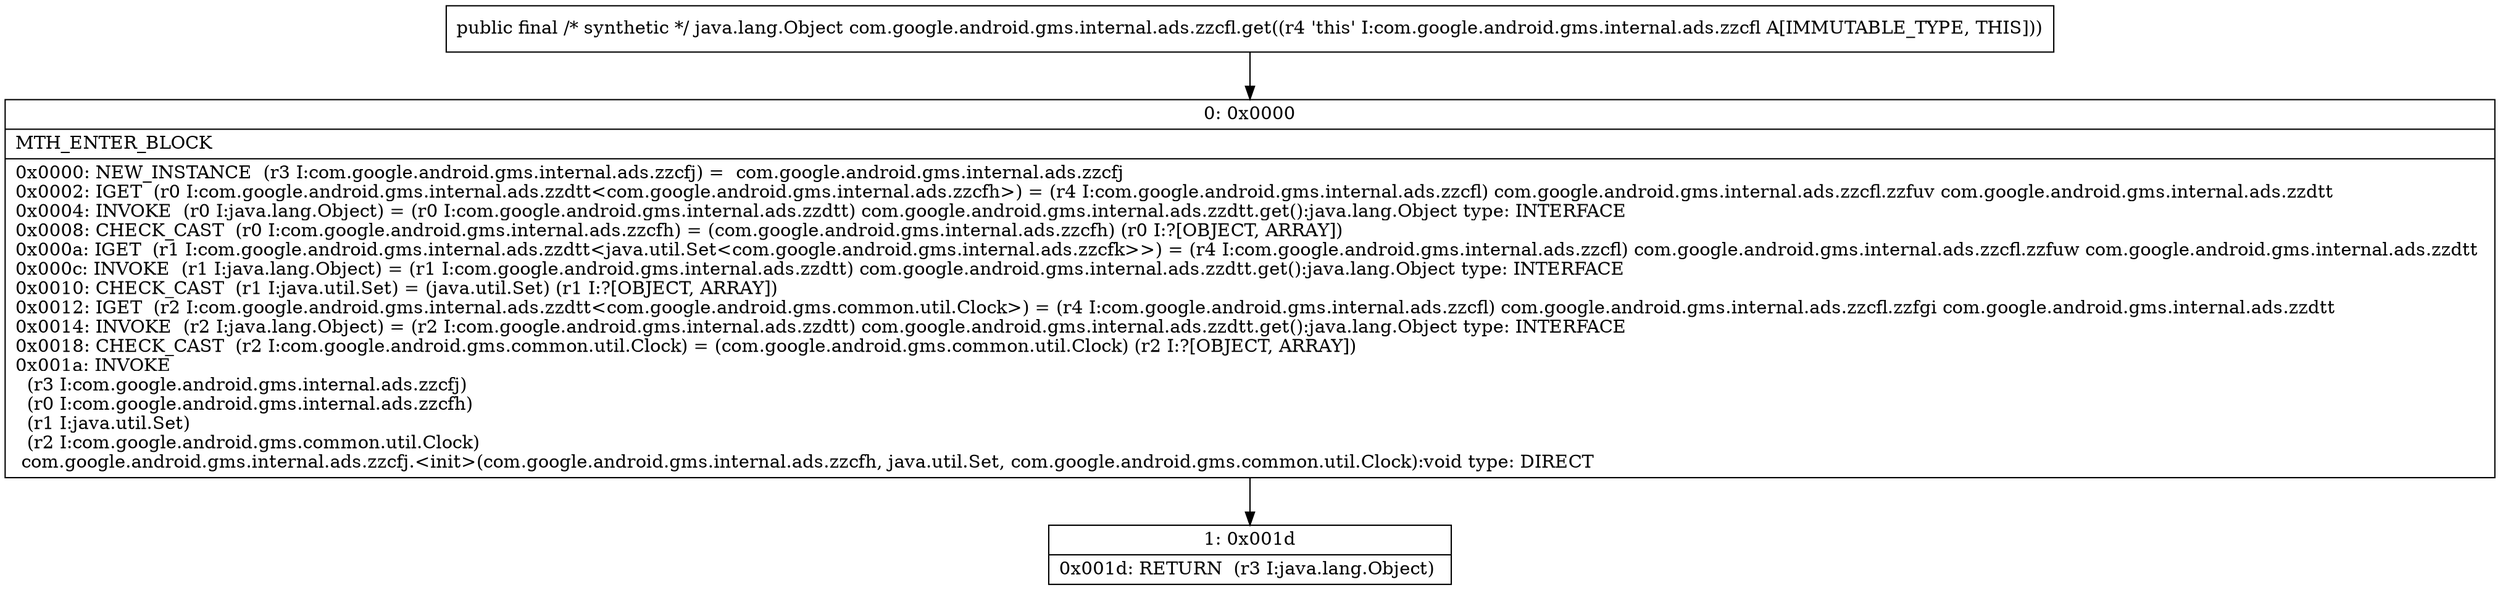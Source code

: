 digraph "CFG forcom.google.android.gms.internal.ads.zzcfl.get()Ljava\/lang\/Object;" {
Node_0 [shape=record,label="{0\:\ 0x0000|MTH_ENTER_BLOCK\l|0x0000: NEW_INSTANCE  (r3 I:com.google.android.gms.internal.ads.zzcfj) =  com.google.android.gms.internal.ads.zzcfj \l0x0002: IGET  (r0 I:com.google.android.gms.internal.ads.zzdtt\<com.google.android.gms.internal.ads.zzcfh\>) = (r4 I:com.google.android.gms.internal.ads.zzcfl) com.google.android.gms.internal.ads.zzcfl.zzfuv com.google.android.gms.internal.ads.zzdtt \l0x0004: INVOKE  (r0 I:java.lang.Object) = (r0 I:com.google.android.gms.internal.ads.zzdtt) com.google.android.gms.internal.ads.zzdtt.get():java.lang.Object type: INTERFACE \l0x0008: CHECK_CAST  (r0 I:com.google.android.gms.internal.ads.zzcfh) = (com.google.android.gms.internal.ads.zzcfh) (r0 I:?[OBJECT, ARRAY]) \l0x000a: IGET  (r1 I:com.google.android.gms.internal.ads.zzdtt\<java.util.Set\<com.google.android.gms.internal.ads.zzcfk\>\>) = (r4 I:com.google.android.gms.internal.ads.zzcfl) com.google.android.gms.internal.ads.zzcfl.zzfuw com.google.android.gms.internal.ads.zzdtt \l0x000c: INVOKE  (r1 I:java.lang.Object) = (r1 I:com.google.android.gms.internal.ads.zzdtt) com.google.android.gms.internal.ads.zzdtt.get():java.lang.Object type: INTERFACE \l0x0010: CHECK_CAST  (r1 I:java.util.Set) = (java.util.Set) (r1 I:?[OBJECT, ARRAY]) \l0x0012: IGET  (r2 I:com.google.android.gms.internal.ads.zzdtt\<com.google.android.gms.common.util.Clock\>) = (r4 I:com.google.android.gms.internal.ads.zzcfl) com.google.android.gms.internal.ads.zzcfl.zzfgi com.google.android.gms.internal.ads.zzdtt \l0x0014: INVOKE  (r2 I:java.lang.Object) = (r2 I:com.google.android.gms.internal.ads.zzdtt) com.google.android.gms.internal.ads.zzdtt.get():java.lang.Object type: INTERFACE \l0x0018: CHECK_CAST  (r2 I:com.google.android.gms.common.util.Clock) = (com.google.android.gms.common.util.Clock) (r2 I:?[OBJECT, ARRAY]) \l0x001a: INVOKE  \l  (r3 I:com.google.android.gms.internal.ads.zzcfj)\l  (r0 I:com.google.android.gms.internal.ads.zzcfh)\l  (r1 I:java.util.Set)\l  (r2 I:com.google.android.gms.common.util.Clock)\l com.google.android.gms.internal.ads.zzcfj.\<init\>(com.google.android.gms.internal.ads.zzcfh, java.util.Set, com.google.android.gms.common.util.Clock):void type: DIRECT \l}"];
Node_1 [shape=record,label="{1\:\ 0x001d|0x001d: RETURN  (r3 I:java.lang.Object) \l}"];
MethodNode[shape=record,label="{public final \/* synthetic *\/ java.lang.Object com.google.android.gms.internal.ads.zzcfl.get((r4 'this' I:com.google.android.gms.internal.ads.zzcfl A[IMMUTABLE_TYPE, THIS])) }"];
MethodNode -> Node_0;
Node_0 -> Node_1;
}

